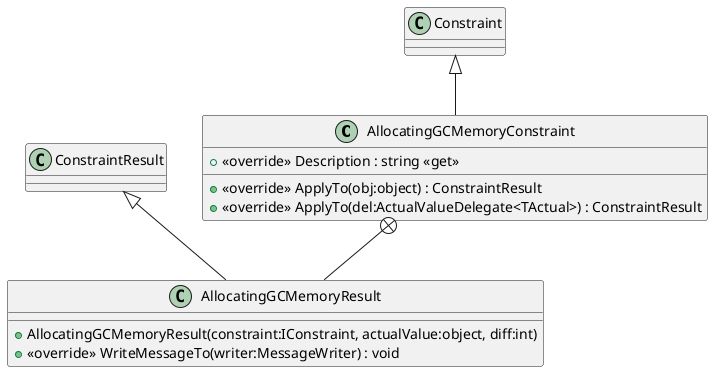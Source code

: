 @startuml
class AllocatingGCMemoryConstraint {
    + <<override>> ApplyTo(obj:object) : ConstraintResult
    + <<override>> ApplyTo(del:ActualValueDelegate<TActual>) : ConstraintResult
    + <<override>> Description : string <<get>>
}
class AllocatingGCMemoryResult {
    + AllocatingGCMemoryResult(constraint:IConstraint, actualValue:object, diff:int)
    + <<override>> WriteMessageTo(writer:MessageWriter) : void
}
Constraint <|-- AllocatingGCMemoryConstraint
AllocatingGCMemoryConstraint +-- AllocatingGCMemoryResult
ConstraintResult <|-- AllocatingGCMemoryResult
@enduml
